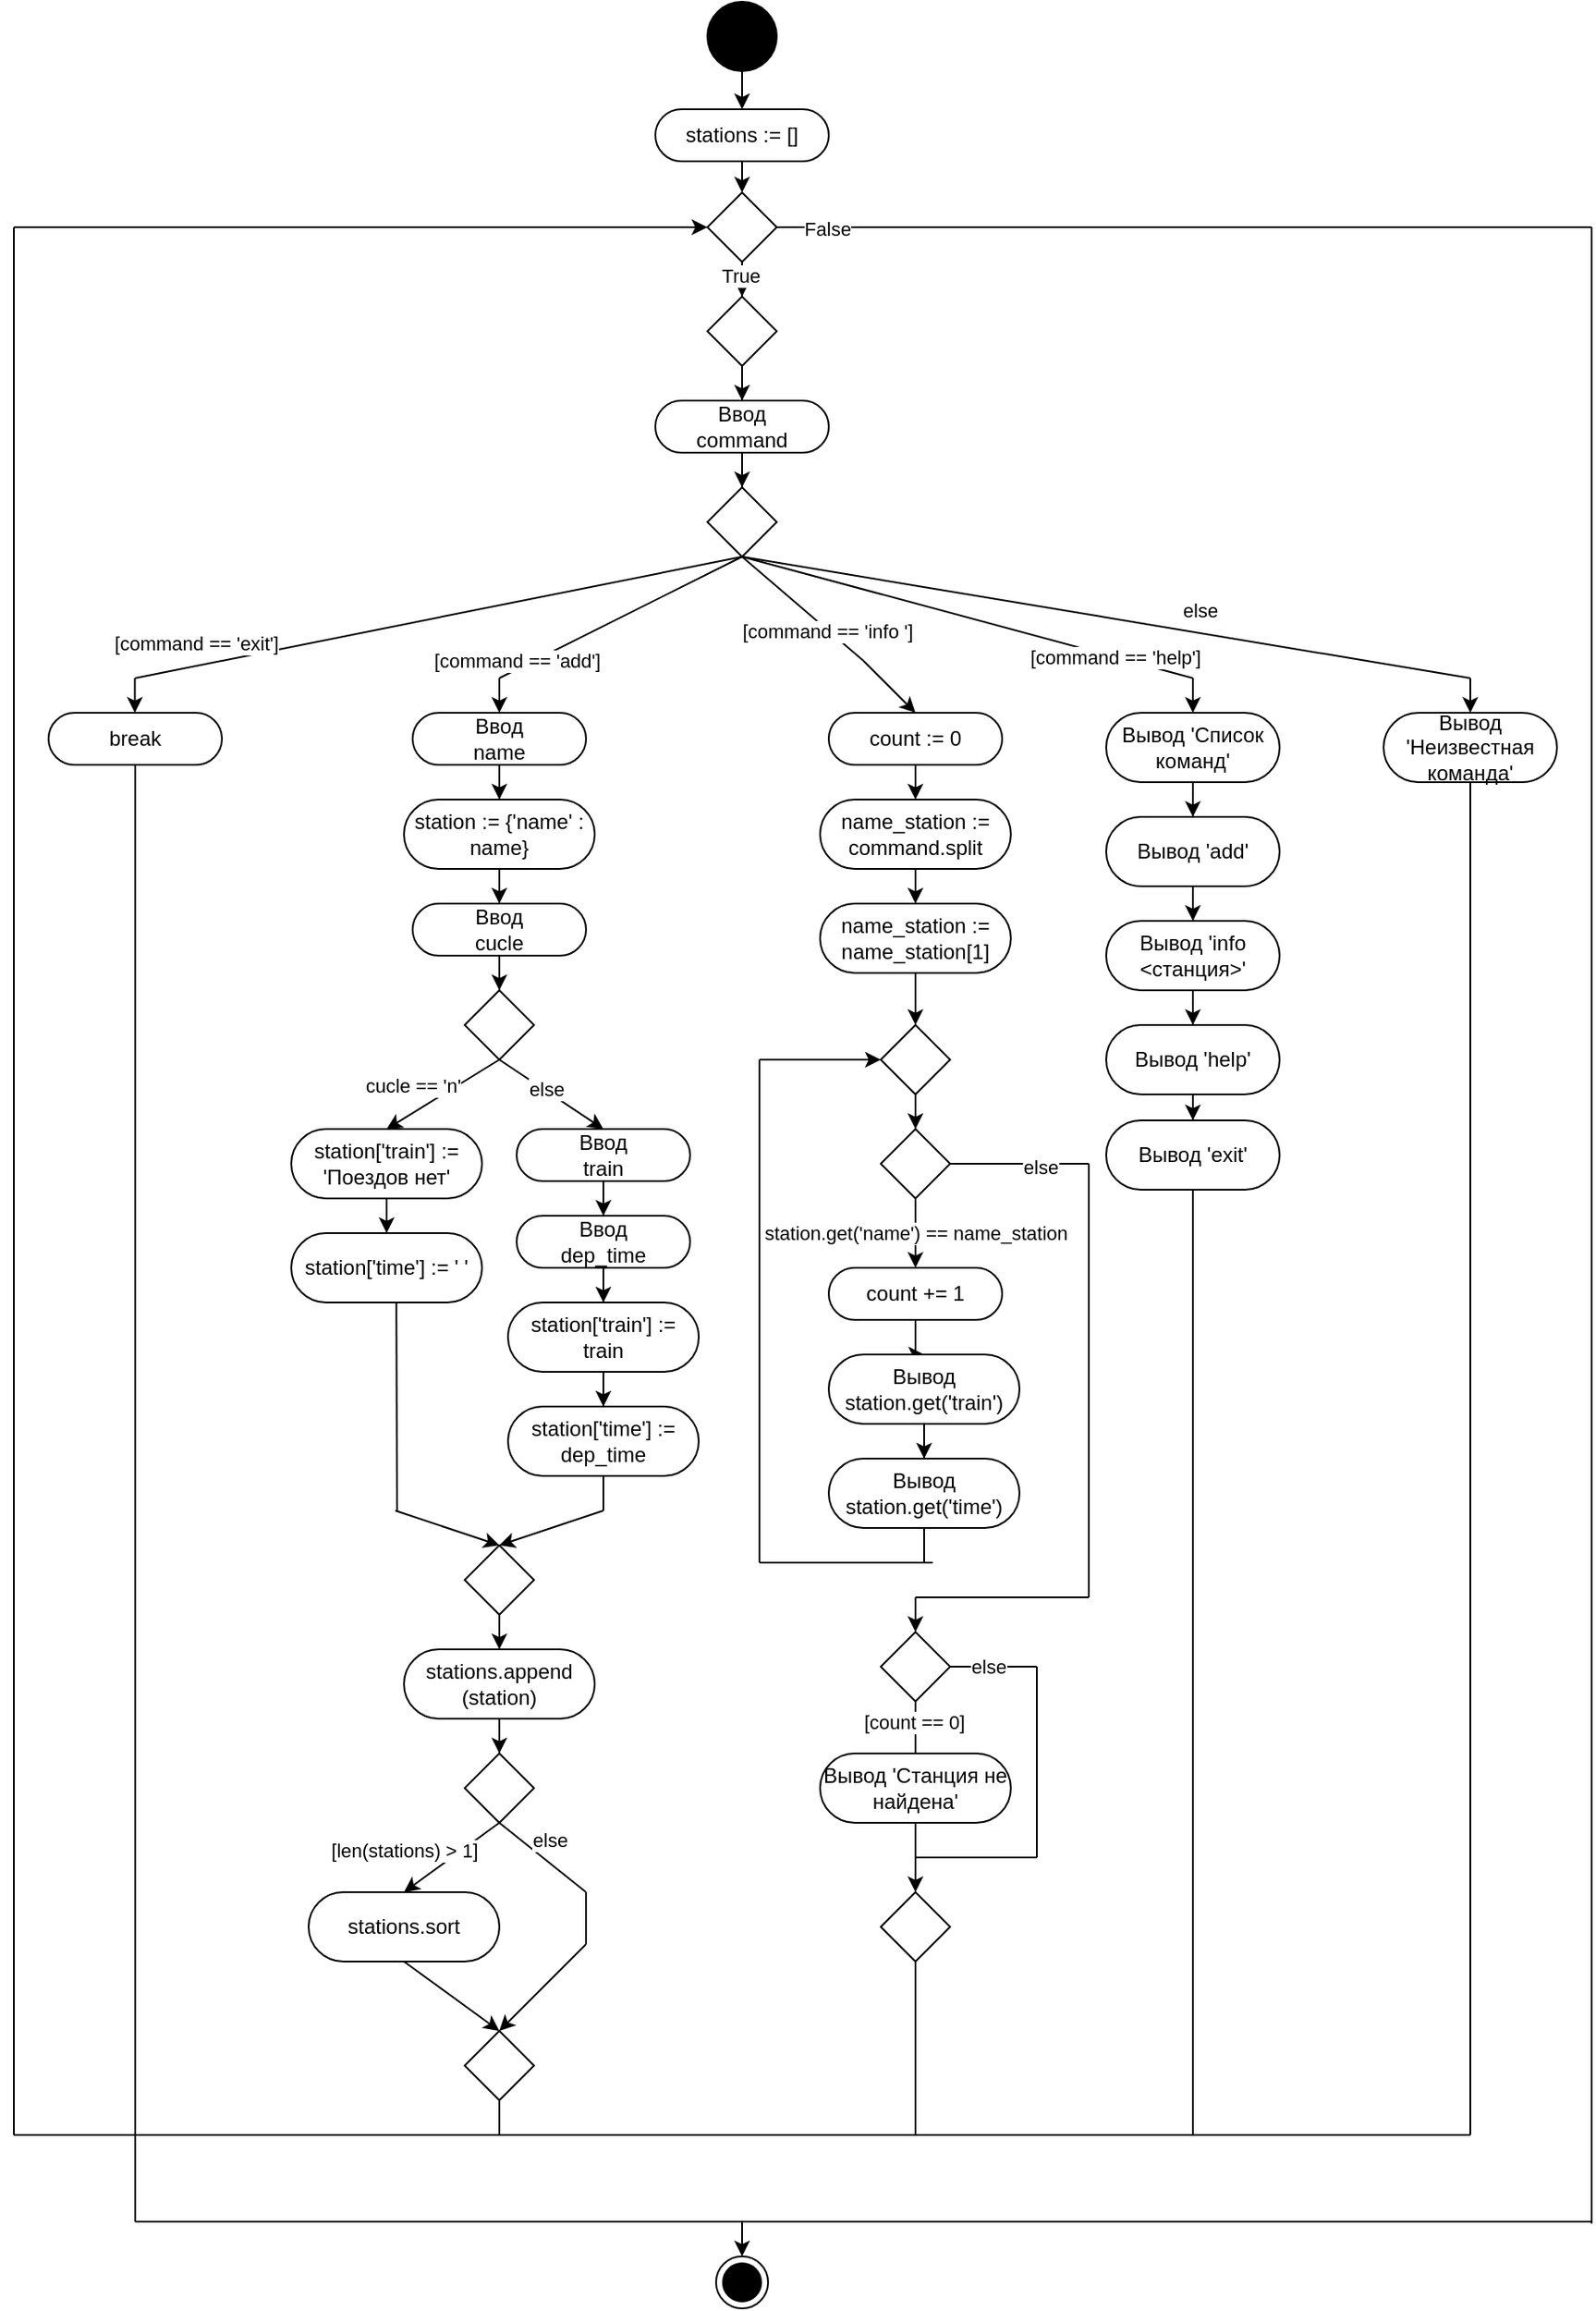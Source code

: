 <mxfile version="22.1.11" type="device">
  <diagram name="Страница 1" id="YW91PB4rHEMt5rg3uFnZ">
    <mxGraphModel dx="4396" dy="2829" grid="1" gridSize="10" guides="1" tooltips="1" connect="1" arrows="1" fold="1" page="1" pageScale="1" pageWidth="827" pageHeight="1169" math="0" shadow="0">
      <root>
        <mxCell id="0" />
        <mxCell id="1" parent="0" />
        <mxCell id="OutAfpcfDgZdODAjWb3x-112" style="edgeStyle=orthogonalEdgeStyle;rounded=0;orthogonalLoop=1;jettySize=auto;html=1;entryX=0.5;entryY=0;entryDx=0;entryDy=0;" parent="1" source="c2hw_XhxiZxsvKRolTbk-1" target="c2hw_XhxiZxsvKRolTbk-3" edge="1">
          <mxGeometry relative="1" as="geometry" />
        </mxCell>
        <mxCell id="c2hw_XhxiZxsvKRolTbk-1" value="" style="ellipse;whiteSpace=wrap;html=1;rounded=0;shadow=0;comic=0;labelBackgroundColor=none;strokeWidth=1;fillColor=#000000;fontFamily=Verdana;fontSize=12;align=center;" parent="1" vertex="1">
          <mxGeometry x="200" y="-870" width="40" height="40" as="geometry" />
        </mxCell>
        <mxCell id="c2hw_XhxiZxsvKRolTbk-3" value="stations := []" style="rounded=1;whiteSpace=wrap;html=1;arcSize=50;" parent="1" vertex="1">
          <mxGeometry x="170" y="-808" width="100" height="30" as="geometry" />
        </mxCell>
        <mxCell id="aLKzjCAUVb8RjZAoHd9Y-4" style="edgeStyle=orthogonalEdgeStyle;rounded=0;orthogonalLoop=1;jettySize=auto;html=1;entryX=0.5;entryY=0;entryDx=0;entryDy=0;" edge="1" parent="1" source="aLKzjCAUVb8RjZAoHd9Y-1" target="aLKzjCAUVb8RjZAoHd9Y-3">
          <mxGeometry relative="1" as="geometry" />
        </mxCell>
        <mxCell id="aLKzjCAUVb8RjZAoHd9Y-131" value="True" style="edgeLabel;html=1;align=center;verticalAlign=middle;resizable=0;points=[];" vertex="1" connectable="0" parent="aLKzjCAUVb8RjZAoHd9Y-4">
          <mxGeometry x="0.587" y="-1" relative="1" as="geometry">
            <mxPoint as="offset" />
          </mxGeometry>
        </mxCell>
        <mxCell id="aLKzjCAUVb8RjZAoHd9Y-1" value="" style="rhombus;whiteSpace=wrap;html=1;" vertex="1" parent="1">
          <mxGeometry x="200" y="-760" width="40" height="40" as="geometry" />
        </mxCell>
        <mxCell id="aLKzjCAUVb8RjZAoHd9Y-2" value="" style="endArrow=classic;html=1;rounded=0;exitX=0.5;exitY=1;exitDx=0;exitDy=0;entryX=0.5;entryY=0;entryDx=0;entryDy=0;" edge="1" parent="1" source="c2hw_XhxiZxsvKRolTbk-3" target="aLKzjCAUVb8RjZAoHd9Y-1">
          <mxGeometry width="50" height="50" relative="1" as="geometry">
            <mxPoint x="360" y="-680" as="sourcePoint" />
            <mxPoint x="410" y="-730" as="targetPoint" />
          </mxGeometry>
        </mxCell>
        <mxCell id="aLKzjCAUVb8RjZAoHd9Y-7" style="edgeStyle=orthogonalEdgeStyle;rounded=0;orthogonalLoop=1;jettySize=auto;html=1;entryX=0.5;entryY=0;entryDx=0;entryDy=0;" edge="1" parent="1" source="aLKzjCAUVb8RjZAoHd9Y-3" target="aLKzjCAUVb8RjZAoHd9Y-6">
          <mxGeometry relative="1" as="geometry" />
        </mxCell>
        <mxCell id="aLKzjCAUVb8RjZAoHd9Y-3" value="" style="rhombus;whiteSpace=wrap;html=1;" vertex="1" parent="1">
          <mxGeometry x="200" y="-700" width="40" height="40" as="geometry" />
        </mxCell>
        <mxCell id="aLKzjCAUVb8RjZAoHd9Y-9" style="edgeStyle=orthogonalEdgeStyle;rounded=0;orthogonalLoop=1;jettySize=auto;html=1;entryX=0.5;entryY=0;entryDx=0;entryDy=0;" edge="1" parent="1" source="aLKzjCAUVb8RjZAoHd9Y-6" target="aLKzjCAUVb8RjZAoHd9Y-8">
          <mxGeometry relative="1" as="geometry" />
        </mxCell>
        <mxCell id="aLKzjCAUVb8RjZAoHd9Y-6" value="Ввод&lt;br&gt;command" style="rounded=1;whiteSpace=wrap;html=1;arcSize=50;" vertex="1" parent="1">
          <mxGeometry x="170" y="-640" width="100" height="30" as="geometry" />
        </mxCell>
        <mxCell id="aLKzjCAUVb8RjZAoHd9Y-8" value="" style="rhombus;whiteSpace=wrap;html=1;" vertex="1" parent="1">
          <mxGeometry x="200" y="-590" width="40" height="40" as="geometry" />
        </mxCell>
        <mxCell id="aLKzjCAUVb8RjZAoHd9Y-10" value="" style="endArrow=none;html=1;rounded=0;entryX=0.5;entryY=1;entryDx=0;entryDy=0;" edge="1" parent="1" target="aLKzjCAUVb8RjZAoHd9Y-8">
          <mxGeometry width="50" height="50" relative="1" as="geometry">
            <mxPoint x="-130" y="-480" as="sourcePoint" />
            <mxPoint x="290" y="-540" as="targetPoint" />
          </mxGeometry>
        </mxCell>
        <mxCell id="aLKzjCAUVb8RjZAoHd9Y-23" value="[command == &#39;exit&#39;]" style="edgeLabel;html=1;align=center;verticalAlign=middle;resizable=0;points=[];" vertex="1" connectable="0" parent="aLKzjCAUVb8RjZAoHd9Y-10">
          <mxGeometry x="-0.458" y="1" relative="1" as="geometry">
            <mxPoint x="-60" as="offset" />
          </mxGeometry>
        </mxCell>
        <mxCell id="aLKzjCAUVb8RjZAoHd9Y-11" value="" style="endArrow=none;html=1;rounded=0;entryX=0.5;entryY=1;entryDx=0;entryDy=0;" edge="1" parent="1" target="aLKzjCAUVb8RjZAoHd9Y-8">
          <mxGeometry width="50" height="50" relative="1" as="geometry">
            <mxPoint x="80" y="-480" as="sourcePoint" />
            <mxPoint x="290" y="-540" as="targetPoint" />
          </mxGeometry>
        </mxCell>
        <mxCell id="aLKzjCAUVb8RjZAoHd9Y-25" value="[command == &#39;add&#39;]" style="edgeLabel;html=1;align=center;verticalAlign=middle;resizable=0;points=[];" vertex="1" connectable="0" parent="aLKzjCAUVb8RjZAoHd9Y-11">
          <mxGeometry x="-0.343" y="-2" relative="1" as="geometry">
            <mxPoint x="-37" y="11" as="offset" />
          </mxGeometry>
        </mxCell>
        <mxCell id="aLKzjCAUVb8RjZAoHd9Y-12" value="" style="endArrow=none;html=1;rounded=0;entryX=0.5;entryY=1;entryDx=0;entryDy=0;" edge="1" parent="1" target="aLKzjCAUVb8RjZAoHd9Y-8">
          <mxGeometry width="50" height="50" relative="1" as="geometry">
            <mxPoint x="290" y="-490" as="sourcePoint" />
            <mxPoint x="290" y="-540" as="targetPoint" />
          </mxGeometry>
        </mxCell>
        <mxCell id="aLKzjCAUVb8RjZAoHd9Y-26" value="[command == &#39;info &#39;]" style="edgeLabel;html=1;align=center;verticalAlign=middle;resizable=0;points=[];" vertex="1" connectable="0" parent="aLKzjCAUVb8RjZAoHd9Y-12">
          <mxGeometry x="-0.41" y="1" relative="1" as="geometry">
            <mxPoint as="offset" />
          </mxGeometry>
        </mxCell>
        <mxCell id="aLKzjCAUVb8RjZAoHd9Y-13" value="" style="endArrow=none;html=1;rounded=0;entryX=0.5;entryY=1;entryDx=0;entryDy=0;" edge="1" parent="1" target="aLKzjCAUVb8RjZAoHd9Y-8">
          <mxGeometry width="50" height="50" relative="1" as="geometry">
            <mxPoint x="480" y="-480" as="sourcePoint" />
            <mxPoint x="290" y="-540" as="targetPoint" />
          </mxGeometry>
        </mxCell>
        <mxCell id="aLKzjCAUVb8RjZAoHd9Y-27" value="[command == &#39;help&#39;]" style="edgeLabel;html=1;align=center;verticalAlign=middle;resizable=0;points=[];" vertex="1" connectable="0" parent="aLKzjCAUVb8RjZAoHd9Y-13">
          <mxGeometry x="-0.65" relative="1" as="geometry">
            <mxPoint as="offset" />
          </mxGeometry>
        </mxCell>
        <mxCell id="aLKzjCAUVb8RjZAoHd9Y-14" value="" style="endArrow=none;html=1;rounded=0;entryX=0.5;entryY=1;entryDx=0;entryDy=0;" edge="1" parent="1" target="aLKzjCAUVb8RjZAoHd9Y-8">
          <mxGeometry width="50" height="50" relative="1" as="geometry">
            <mxPoint x="640" y="-480" as="sourcePoint" />
            <mxPoint x="290" y="-540" as="targetPoint" />
          </mxGeometry>
        </mxCell>
        <mxCell id="aLKzjCAUVb8RjZAoHd9Y-28" value="else" style="edgeLabel;html=1;align=center;verticalAlign=middle;resizable=0;points=[];" vertex="1" connectable="0" parent="aLKzjCAUVb8RjZAoHd9Y-14">
          <mxGeometry x="-0.552" y="-2" relative="1" as="geometry">
            <mxPoint x="-62" y="-22" as="offset" />
          </mxGeometry>
        </mxCell>
        <mxCell id="aLKzjCAUVb8RjZAoHd9Y-15" value="" style="endArrow=classic;html=1;rounded=0;entryX=0.5;entryY=0;entryDx=0;entryDy=0;" edge="1" parent="1" target="aLKzjCAUVb8RjZAoHd9Y-22">
          <mxGeometry width="50" height="50" relative="1" as="geometry">
            <mxPoint x="290" y="-490" as="sourcePoint" />
            <mxPoint x="220" y="-460" as="targetPoint" />
          </mxGeometry>
        </mxCell>
        <mxCell id="aLKzjCAUVb8RjZAoHd9Y-16" value="" style="endArrow=classic;html=1;rounded=0;" edge="1" parent="1">
          <mxGeometry width="50" height="50" relative="1" as="geometry">
            <mxPoint x="480" y="-480" as="sourcePoint" />
            <mxPoint x="480" y="-460" as="targetPoint" />
          </mxGeometry>
        </mxCell>
        <mxCell id="aLKzjCAUVb8RjZAoHd9Y-17" value="" style="endArrow=classic;html=1;rounded=0;" edge="1" parent="1">
          <mxGeometry width="50" height="50" relative="1" as="geometry">
            <mxPoint x="640" y="-480" as="sourcePoint" />
            <mxPoint x="640" y="-460" as="targetPoint" />
          </mxGeometry>
        </mxCell>
        <mxCell id="aLKzjCAUVb8RjZAoHd9Y-18" value="" style="endArrow=classic;html=1;rounded=0;" edge="1" parent="1">
          <mxGeometry width="50" height="50" relative="1" as="geometry">
            <mxPoint x="80" y="-480" as="sourcePoint" />
            <mxPoint x="80" y="-460" as="targetPoint" />
          </mxGeometry>
        </mxCell>
        <mxCell id="aLKzjCAUVb8RjZAoHd9Y-19" value="" style="endArrow=classic;html=1;rounded=0;" edge="1" parent="1">
          <mxGeometry width="50" height="50" relative="1" as="geometry">
            <mxPoint x="-130.23" y="-480" as="sourcePoint" />
            <mxPoint x="-130.23" y="-460" as="targetPoint" />
          </mxGeometry>
        </mxCell>
        <mxCell id="aLKzjCAUVb8RjZAoHd9Y-20" value="break" style="rounded=1;whiteSpace=wrap;html=1;arcSize=50;" vertex="1" parent="1">
          <mxGeometry x="-180" y="-460" width="100" height="30" as="geometry" />
        </mxCell>
        <mxCell id="aLKzjCAUVb8RjZAoHd9Y-33" style="edgeStyle=orthogonalEdgeStyle;rounded=0;orthogonalLoop=1;jettySize=auto;html=1;entryX=0.5;entryY=0;entryDx=0;entryDy=0;" edge="1" parent="1" source="aLKzjCAUVb8RjZAoHd9Y-21" target="aLKzjCAUVb8RjZAoHd9Y-29">
          <mxGeometry relative="1" as="geometry" />
        </mxCell>
        <mxCell id="aLKzjCAUVb8RjZAoHd9Y-21" value="Ввод&lt;br&gt;name" style="rounded=1;whiteSpace=wrap;html=1;arcSize=50;" vertex="1" parent="1">
          <mxGeometry x="30" y="-460" width="100" height="30" as="geometry" />
        </mxCell>
        <mxCell id="aLKzjCAUVb8RjZAoHd9Y-74" style="edgeStyle=orthogonalEdgeStyle;rounded=0;orthogonalLoop=1;jettySize=auto;html=1;entryX=0.5;entryY=0;entryDx=0;entryDy=0;" edge="1" parent="1" target="aLKzjCAUVb8RjZAoHd9Y-71">
          <mxGeometry relative="1" as="geometry">
            <mxPoint x="320" y="-430" as="sourcePoint" />
          </mxGeometry>
        </mxCell>
        <mxCell id="aLKzjCAUVb8RjZAoHd9Y-22" value="count := 0" style="rounded=1;whiteSpace=wrap;html=1;arcSize=50;" vertex="1" parent="1">
          <mxGeometry x="270" y="-460" width="100" height="30" as="geometry" />
        </mxCell>
        <mxCell id="aLKzjCAUVb8RjZAoHd9Y-34" style="edgeStyle=orthogonalEdgeStyle;rounded=0;orthogonalLoop=1;jettySize=auto;html=1;entryX=0.5;entryY=0;entryDx=0;entryDy=0;" edge="1" parent="1" source="aLKzjCAUVb8RjZAoHd9Y-29" target="aLKzjCAUVb8RjZAoHd9Y-30">
          <mxGeometry relative="1" as="geometry" />
        </mxCell>
        <mxCell id="aLKzjCAUVb8RjZAoHd9Y-29" value="station := {&#39;name&#39; : name}" style="rounded=1;whiteSpace=wrap;html=1;arcSize=50;" vertex="1" parent="1">
          <mxGeometry x="25" y="-410" width="110" height="40" as="geometry" />
        </mxCell>
        <mxCell id="aLKzjCAUVb8RjZAoHd9Y-32" style="edgeStyle=orthogonalEdgeStyle;rounded=0;orthogonalLoop=1;jettySize=auto;html=1;entryX=0.5;entryY=0;entryDx=0;entryDy=0;" edge="1" parent="1" source="aLKzjCAUVb8RjZAoHd9Y-30" target="aLKzjCAUVb8RjZAoHd9Y-31">
          <mxGeometry relative="1" as="geometry" />
        </mxCell>
        <mxCell id="aLKzjCAUVb8RjZAoHd9Y-30" value="Ввод&lt;br&gt;cucle" style="rounded=1;whiteSpace=wrap;html=1;arcSize=50;" vertex="1" parent="1">
          <mxGeometry x="30" y="-350" width="100" height="30" as="geometry" />
        </mxCell>
        <mxCell id="aLKzjCAUVb8RjZAoHd9Y-31" value="" style="rhombus;whiteSpace=wrap;html=1;" vertex="1" parent="1">
          <mxGeometry x="60" y="-300" width="40" height="40" as="geometry" />
        </mxCell>
        <mxCell id="aLKzjCAUVb8RjZAoHd9Y-50" style="edgeStyle=orthogonalEdgeStyle;rounded=0;orthogonalLoop=1;jettySize=auto;html=1;entryX=0.5;entryY=0;entryDx=0;entryDy=0;" edge="1" parent="1" source="aLKzjCAUVb8RjZAoHd9Y-35" target="aLKzjCAUVb8RjZAoHd9Y-36">
          <mxGeometry relative="1" as="geometry" />
        </mxCell>
        <mxCell id="aLKzjCAUVb8RjZAoHd9Y-35" value="station[&#39;train&#39;] := &#39;Поездов нет&#39;" style="rounded=1;whiteSpace=wrap;html=1;arcSize=50;" vertex="1" parent="1">
          <mxGeometry x="-40" y="-220" width="110" height="40" as="geometry" />
        </mxCell>
        <mxCell id="aLKzjCAUVb8RjZAoHd9Y-36" value="station[&#39;time&#39;] := &#39; &#39;" style="rounded=1;whiteSpace=wrap;html=1;arcSize=50;" vertex="1" parent="1">
          <mxGeometry x="-40" y="-160" width="110" height="40" as="geometry" />
        </mxCell>
        <mxCell id="aLKzjCAUVb8RjZAoHd9Y-47" style="edgeStyle=orthogonalEdgeStyle;rounded=0;orthogonalLoop=1;jettySize=auto;html=1;entryX=0.5;entryY=0;entryDx=0;entryDy=0;" edge="1" parent="1" source="aLKzjCAUVb8RjZAoHd9Y-37" target="aLKzjCAUVb8RjZAoHd9Y-38">
          <mxGeometry relative="1" as="geometry" />
        </mxCell>
        <mxCell id="aLKzjCAUVb8RjZAoHd9Y-37" value="Ввод&lt;br&gt;train" style="rounded=1;whiteSpace=wrap;html=1;arcSize=50;" vertex="1" parent="1">
          <mxGeometry x="90" y="-220" width="100" height="30" as="geometry" />
        </mxCell>
        <mxCell id="aLKzjCAUVb8RjZAoHd9Y-48" style="edgeStyle=orthogonalEdgeStyle;rounded=0;orthogonalLoop=1;jettySize=auto;html=1;entryX=0.5;entryY=0;entryDx=0;entryDy=0;" edge="1" parent="1" source="aLKzjCAUVb8RjZAoHd9Y-38" target="aLKzjCAUVb8RjZAoHd9Y-39">
          <mxGeometry relative="1" as="geometry" />
        </mxCell>
        <mxCell id="aLKzjCAUVb8RjZAoHd9Y-38" value="Ввод&lt;br&gt;dep_time" style="rounded=1;whiteSpace=wrap;html=1;arcSize=50;" vertex="1" parent="1">
          <mxGeometry x="90" y="-170" width="100" height="30" as="geometry" />
        </mxCell>
        <mxCell id="aLKzjCAUVb8RjZAoHd9Y-49" style="edgeStyle=orthogonalEdgeStyle;rounded=0;orthogonalLoop=1;jettySize=auto;html=1;entryX=0.5;entryY=0;entryDx=0;entryDy=0;" edge="1" parent="1" source="aLKzjCAUVb8RjZAoHd9Y-39" target="aLKzjCAUVb8RjZAoHd9Y-40">
          <mxGeometry relative="1" as="geometry" />
        </mxCell>
        <mxCell id="aLKzjCAUVb8RjZAoHd9Y-39" value="station[&#39;train&#39;] := train" style="rounded=1;whiteSpace=wrap;html=1;arcSize=50;" vertex="1" parent="1">
          <mxGeometry x="85" y="-120" width="110" height="40" as="geometry" />
        </mxCell>
        <mxCell id="aLKzjCAUVb8RjZAoHd9Y-40" value="station[&#39;time&#39;] := dep_time" style="rounded=1;whiteSpace=wrap;html=1;arcSize=50;" vertex="1" parent="1">
          <mxGeometry x="85" y="-60" width="110" height="40" as="geometry" />
        </mxCell>
        <mxCell id="aLKzjCAUVb8RjZAoHd9Y-41" value="" style="endArrow=classic;html=1;rounded=0;exitX=0.5;exitY=1;exitDx=0;exitDy=0;entryX=0.5;entryY=0;entryDx=0;entryDy=0;" edge="1" parent="1" source="aLKzjCAUVb8RjZAoHd9Y-31" target="aLKzjCAUVb8RjZAoHd9Y-35">
          <mxGeometry width="50" height="50" relative="1" as="geometry">
            <mxPoint x="170" y="-160" as="sourcePoint" />
            <mxPoint x="220" y="-210" as="targetPoint" />
          </mxGeometry>
        </mxCell>
        <mxCell id="aLKzjCAUVb8RjZAoHd9Y-43" value="cucle == &#39;n&#39;" style="edgeLabel;html=1;align=center;verticalAlign=middle;resizable=0;points=[];" vertex="1" connectable="0" parent="aLKzjCAUVb8RjZAoHd9Y-41">
          <mxGeometry x="-0.262" relative="1" as="geometry">
            <mxPoint x="-26" as="offset" />
          </mxGeometry>
        </mxCell>
        <mxCell id="aLKzjCAUVb8RjZAoHd9Y-42" value="" style="endArrow=classic;html=1;rounded=0;exitX=0.5;exitY=1;exitDx=0;exitDy=0;entryX=0.5;entryY=0;entryDx=0;entryDy=0;" edge="1" parent="1" source="aLKzjCAUVb8RjZAoHd9Y-31" target="aLKzjCAUVb8RjZAoHd9Y-37">
          <mxGeometry width="50" height="50" relative="1" as="geometry">
            <mxPoint x="170" y="-160" as="sourcePoint" />
            <mxPoint x="220" y="-210" as="targetPoint" />
          </mxGeometry>
        </mxCell>
        <mxCell id="aLKzjCAUVb8RjZAoHd9Y-44" value="else" style="edgeLabel;html=1;align=center;verticalAlign=middle;resizable=0;points=[];" vertex="1" connectable="0" parent="aLKzjCAUVb8RjZAoHd9Y-42">
          <mxGeometry x="-0.123" y="1" relative="1" as="geometry">
            <mxPoint as="offset" />
          </mxGeometry>
        </mxCell>
        <mxCell id="aLKzjCAUVb8RjZAoHd9Y-56" style="edgeStyle=orthogonalEdgeStyle;rounded=0;orthogonalLoop=1;jettySize=auto;html=1;entryX=0.5;entryY=0;entryDx=0;entryDy=0;" edge="1" parent="1" source="aLKzjCAUVb8RjZAoHd9Y-45" target="aLKzjCAUVb8RjZAoHd9Y-55">
          <mxGeometry relative="1" as="geometry" />
        </mxCell>
        <mxCell id="aLKzjCAUVb8RjZAoHd9Y-45" value="" style="rhombus;whiteSpace=wrap;html=1;" vertex="1" parent="1">
          <mxGeometry x="60" y="20" width="40" height="40" as="geometry" />
        </mxCell>
        <mxCell id="aLKzjCAUVb8RjZAoHd9Y-46" value="" style="endArrow=none;html=1;rounded=0;exitX=0.5;exitY=1;exitDx=0;exitDy=0;" edge="1" parent="1" source="aLKzjCAUVb8RjZAoHd9Y-40">
          <mxGeometry width="50" height="50" relative="1" as="geometry">
            <mxPoint x="170" y="-70" as="sourcePoint" />
            <mxPoint x="140" as="targetPoint" />
          </mxGeometry>
        </mxCell>
        <mxCell id="aLKzjCAUVb8RjZAoHd9Y-51" value="" style="endArrow=none;html=1;rounded=0;entryX=0.551;entryY=1.01;entryDx=0;entryDy=0;entryPerimeter=0;" edge="1" parent="1" target="aLKzjCAUVb8RjZAoHd9Y-36">
          <mxGeometry width="50" height="50" relative="1" as="geometry">
            <mxPoint x="21" as="sourcePoint" />
            <mxPoint x="20" y="-110" as="targetPoint" />
          </mxGeometry>
        </mxCell>
        <mxCell id="aLKzjCAUVb8RjZAoHd9Y-52" value="" style="endArrow=classic;html=1;rounded=0;entryX=0.5;entryY=0;entryDx=0;entryDy=0;" edge="1" parent="1" target="aLKzjCAUVb8RjZAoHd9Y-45">
          <mxGeometry width="50" height="50" relative="1" as="geometry">
            <mxPoint x="20" as="sourcePoint" />
            <mxPoint x="170" y="-50" as="targetPoint" />
          </mxGeometry>
        </mxCell>
        <mxCell id="aLKzjCAUVb8RjZAoHd9Y-53" value="" style="endArrow=classic;html=1;rounded=0;" edge="1" parent="1">
          <mxGeometry width="50" height="50" relative="1" as="geometry">
            <mxPoint x="140" as="sourcePoint" />
            <mxPoint x="80" y="20" as="targetPoint" />
          </mxGeometry>
        </mxCell>
        <mxCell id="aLKzjCAUVb8RjZAoHd9Y-58" style="edgeStyle=orthogonalEdgeStyle;rounded=0;orthogonalLoop=1;jettySize=auto;html=1;entryX=0.5;entryY=0;entryDx=0;entryDy=0;" edge="1" parent="1" source="aLKzjCAUVb8RjZAoHd9Y-55" target="aLKzjCAUVb8RjZAoHd9Y-57">
          <mxGeometry relative="1" as="geometry" />
        </mxCell>
        <mxCell id="aLKzjCAUVb8RjZAoHd9Y-55" value="stations.append (station)" style="rounded=1;whiteSpace=wrap;html=1;arcSize=50;" vertex="1" parent="1">
          <mxGeometry x="25" y="80" width="110" height="40" as="geometry" />
        </mxCell>
        <mxCell id="aLKzjCAUVb8RjZAoHd9Y-57" value="" style="rhombus;whiteSpace=wrap;html=1;" vertex="1" parent="1">
          <mxGeometry x="60" y="140" width="40" height="40" as="geometry" />
        </mxCell>
        <mxCell id="aLKzjCAUVb8RjZAoHd9Y-59" value="stations.sort" style="rounded=1;whiteSpace=wrap;html=1;arcSize=50;" vertex="1" parent="1">
          <mxGeometry x="-30" y="220" width="110" height="40" as="geometry" />
        </mxCell>
        <mxCell id="aLKzjCAUVb8RjZAoHd9Y-60" value="" style="endArrow=classic;html=1;rounded=0;exitX=0.5;exitY=1;exitDx=0;exitDy=0;entryX=0.5;entryY=0;entryDx=0;entryDy=0;" edge="1" parent="1" source="aLKzjCAUVb8RjZAoHd9Y-57" target="aLKzjCAUVb8RjZAoHd9Y-59">
          <mxGeometry width="50" height="50" relative="1" as="geometry">
            <mxPoint x="270" y="160" as="sourcePoint" />
            <mxPoint x="320" y="110" as="targetPoint" />
          </mxGeometry>
        </mxCell>
        <mxCell id="aLKzjCAUVb8RjZAoHd9Y-61" value="[len(stations) &amp;gt; 1]" style="edgeLabel;html=1;align=center;verticalAlign=middle;resizable=0;points=[];" vertex="1" connectable="0" parent="aLKzjCAUVb8RjZAoHd9Y-60">
          <mxGeometry x="-0.116" y="-2" relative="1" as="geometry">
            <mxPoint x="-30" as="offset" />
          </mxGeometry>
        </mxCell>
        <mxCell id="aLKzjCAUVb8RjZAoHd9Y-64" value="" style="endArrow=none;html=1;rounded=0;entryX=0.5;entryY=1;entryDx=0;entryDy=0;" edge="1" parent="1" target="aLKzjCAUVb8RjZAoHd9Y-57">
          <mxGeometry width="50" height="50" relative="1" as="geometry">
            <mxPoint x="130" y="220" as="sourcePoint" />
            <mxPoint x="320" y="210" as="targetPoint" />
          </mxGeometry>
        </mxCell>
        <mxCell id="aLKzjCAUVb8RjZAoHd9Y-65" value="else" style="edgeLabel;html=1;align=center;verticalAlign=middle;resizable=0;points=[];" vertex="1" connectable="0" parent="aLKzjCAUVb8RjZAoHd9Y-64">
          <mxGeometry x="-0.15" relative="1" as="geometry">
            <mxPoint y="-13" as="offset" />
          </mxGeometry>
        </mxCell>
        <mxCell id="aLKzjCAUVb8RjZAoHd9Y-66" value="" style="rhombus;whiteSpace=wrap;html=1;" vertex="1" parent="1">
          <mxGeometry x="60" y="300" width="40" height="40" as="geometry" />
        </mxCell>
        <mxCell id="aLKzjCAUVb8RjZAoHd9Y-67" value="" style="endArrow=classic;html=1;rounded=0;exitX=0.5;exitY=1;exitDx=0;exitDy=0;entryX=0.5;entryY=0;entryDx=0;entryDy=0;" edge="1" parent="1" source="aLKzjCAUVb8RjZAoHd9Y-59" target="aLKzjCAUVb8RjZAoHd9Y-66">
          <mxGeometry width="50" height="50" relative="1" as="geometry">
            <mxPoint x="270" y="260" as="sourcePoint" />
            <mxPoint x="320" y="210" as="targetPoint" />
          </mxGeometry>
        </mxCell>
        <mxCell id="aLKzjCAUVb8RjZAoHd9Y-68" value="" style="endArrow=none;html=1;rounded=0;" edge="1" parent="1">
          <mxGeometry width="50" height="50" relative="1" as="geometry">
            <mxPoint x="130" y="250" as="sourcePoint" />
            <mxPoint x="130" y="220" as="targetPoint" />
          </mxGeometry>
        </mxCell>
        <mxCell id="aLKzjCAUVb8RjZAoHd9Y-69" value="" style="endArrow=classic;html=1;rounded=0;entryX=0.5;entryY=0;entryDx=0;entryDy=0;" edge="1" parent="1" target="aLKzjCAUVb8RjZAoHd9Y-66">
          <mxGeometry width="50" height="50" relative="1" as="geometry">
            <mxPoint x="130" y="250" as="sourcePoint" />
            <mxPoint x="320" y="210" as="targetPoint" />
          </mxGeometry>
        </mxCell>
        <mxCell id="aLKzjCAUVb8RjZAoHd9Y-70" value="" style="endArrow=none;html=1;rounded=0;exitX=0.5;exitY=1;exitDx=0;exitDy=0;" edge="1" parent="1" source="aLKzjCAUVb8RjZAoHd9Y-66">
          <mxGeometry width="50" height="50" relative="1" as="geometry">
            <mxPoint x="270" y="260" as="sourcePoint" />
            <mxPoint x="80" y="360" as="targetPoint" />
          </mxGeometry>
        </mxCell>
        <mxCell id="aLKzjCAUVb8RjZAoHd9Y-75" style="edgeStyle=orthogonalEdgeStyle;rounded=0;orthogonalLoop=1;jettySize=auto;html=1;entryX=0.5;entryY=0;entryDx=0;entryDy=0;" edge="1" parent="1" source="aLKzjCAUVb8RjZAoHd9Y-71" target="aLKzjCAUVb8RjZAoHd9Y-72">
          <mxGeometry relative="1" as="geometry" />
        </mxCell>
        <mxCell id="aLKzjCAUVb8RjZAoHd9Y-71" value="name_station := command.split" style="rounded=1;whiteSpace=wrap;html=1;arcSize=50;" vertex="1" parent="1">
          <mxGeometry x="265" y="-410" width="110" height="40" as="geometry" />
        </mxCell>
        <mxCell id="aLKzjCAUVb8RjZAoHd9Y-90" style="edgeStyle=orthogonalEdgeStyle;rounded=0;orthogonalLoop=1;jettySize=auto;html=1;entryX=0.5;entryY=0;entryDx=0;entryDy=0;" edge="1" parent="1" source="aLKzjCAUVb8RjZAoHd9Y-72" target="aLKzjCAUVb8RjZAoHd9Y-73">
          <mxGeometry relative="1" as="geometry" />
        </mxCell>
        <mxCell id="aLKzjCAUVb8RjZAoHd9Y-72" value="name_station := name_station[1]" style="rounded=1;whiteSpace=wrap;html=1;arcSize=50;" vertex="1" parent="1">
          <mxGeometry x="265" y="-350" width="110" height="40" as="geometry" />
        </mxCell>
        <mxCell id="aLKzjCAUVb8RjZAoHd9Y-79" style="edgeStyle=orthogonalEdgeStyle;rounded=0;orthogonalLoop=1;jettySize=auto;html=1;entryX=0.5;entryY=0;entryDx=0;entryDy=0;" edge="1" parent="1" source="aLKzjCAUVb8RjZAoHd9Y-73" target="aLKzjCAUVb8RjZAoHd9Y-78">
          <mxGeometry relative="1" as="geometry" />
        </mxCell>
        <mxCell id="aLKzjCAUVb8RjZAoHd9Y-73" value="" style="rhombus;whiteSpace=wrap;html=1;" vertex="1" parent="1">
          <mxGeometry x="300" y="-280" width="40" height="40" as="geometry" />
        </mxCell>
        <mxCell id="aLKzjCAUVb8RjZAoHd9Y-81" style="edgeStyle=orthogonalEdgeStyle;rounded=0;orthogonalLoop=1;jettySize=auto;html=1;entryX=0.5;entryY=0;entryDx=0;entryDy=0;" edge="1" parent="1" source="aLKzjCAUVb8RjZAoHd9Y-78" target="aLKzjCAUVb8RjZAoHd9Y-80">
          <mxGeometry relative="1" as="geometry" />
        </mxCell>
        <mxCell id="aLKzjCAUVb8RjZAoHd9Y-82" value="station.get(&#39;name&#39;) == name_station" style="edgeLabel;html=1;align=center;verticalAlign=middle;resizable=0;points=[];" vertex="1" connectable="0" parent="aLKzjCAUVb8RjZAoHd9Y-81">
          <mxGeometry x="-0.309" y="-1" relative="1" as="geometry">
            <mxPoint x="1" y="6" as="offset" />
          </mxGeometry>
        </mxCell>
        <mxCell id="aLKzjCAUVb8RjZAoHd9Y-78" value="" style="rhombus;whiteSpace=wrap;html=1;" vertex="1" parent="1">
          <mxGeometry x="300" y="-220" width="40" height="40" as="geometry" />
        </mxCell>
        <mxCell id="aLKzjCAUVb8RjZAoHd9Y-85" style="edgeStyle=orthogonalEdgeStyle;rounded=0;orthogonalLoop=1;jettySize=auto;html=1;entryX=0.5;entryY=0;entryDx=0;entryDy=0;" edge="1" parent="1" source="aLKzjCAUVb8RjZAoHd9Y-80" target="aLKzjCAUVb8RjZAoHd9Y-83">
          <mxGeometry relative="1" as="geometry" />
        </mxCell>
        <mxCell id="aLKzjCAUVb8RjZAoHd9Y-80" value="count += 1" style="rounded=1;whiteSpace=wrap;html=1;arcSize=50;" vertex="1" parent="1">
          <mxGeometry x="270" y="-140" width="100" height="30" as="geometry" />
        </mxCell>
        <mxCell id="aLKzjCAUVb8RjZAoHd9Y-86" style="edgeStyle=orthogonalEdgeStyle;rounded=0;orthogonalLoop=1;jettySize=auto;html=1;entryX=0.5;entryY=0;entryDx=0;entryDy=0;" edge="1" parent="1" source="aLKzjCAUVb8RjZAoHd9Y-83" target="aLKzjCAUVb8RjZAoHd9Y-84">
          <mxGeometry relative="1" as="geometry" />
        </mxCell>
        <mxCell id="aLKzjCAUVb8RjZAoHd9Y-83" value="Вывод station.get(&#39;train&#39;)" style="rounded=1;whiteSpace=wrap;html=1;arcSize=50;" vertex="1" parent="1">
          <mxGeometry x="270" y="-90" width="110" height="40" as="geometry" />
        </mxCell>
        <mxCell id="aLKzjCAUVb8RjZAoHd9Y-84" value="Вывод station.get(&#39;time&#39;)" style="rounded=1;whiteSpace=wrap;html=1;arcSize=50;" vertex="1" parent="1">
          <mxGeometry x="270" y="-30" width="110" height="40" as="geometry" />
        </mxCell>
        <mxCell id="aLKzjCAUVb8RjZAoHd9Y-87" value="" style="endArrow=none;html=1;rounded=0;entryX=1;entryY=0.5;entryDx=0;entryDy=0;" edge="1" parent="1" target="aLKzjCAUVb8RjZAoHd9Y-78">
          <mxGeometry width="50" height="50" relative="1" as="geometry">
            <mxPoint x="420" y="-200" as="sourcePoint" />
            <mxPoint x="420" y="-90" as="targetPoint" />
          </mxGeometry>
        </mxCell>
        <mxCell id="aLKzjCAUVb8RjZAoHd9Y-91" value="else" style="edgeLabel;html=1;align=center;verticalAlign=middle;resizable=0;points=[];" vertex="1" connectable="0" parent="aLKzjCAUVb8RjZAoHd9Y-87">
          <mxGeometry x="-0.304" y="2" relative="1" as="geometry">
            <mxPoint as="offset" />
          </mxGeometry>
        </mxCell>
        <mxCell id="aLKzjCAUVb8RjZAoHd9Y-92" value="" style="endArrow=none;html=1;rounded=0;entryX=0.5;entryY=1;entryDx=0;entryDy=0;" edge="1" parent="1" target="aLKzjCAUVb8RjZAoHd9Y-84">
          <mxGeometry width="50" height="50" relative="1" as="geometry">
            <mxPoint x="325" y="30" as="sourcePoint" />
            <mxPoint x="250" y="-100" as="targetPoint" />
          </mxGeometry>
        </mxCell>
        <mxCell id="aLKzjCAUVb8RjZAoHd9Y-93" value="" style="endArrow=none;html=1;rounded=0;" edge="1" parent="1">
          <mxGeometry width="50" height="50" relative="1" as="geometry">
            <mxPoint x="230" y="30" as="sourcePoint" />
            <mxPoint x="330" y="30" as="targetPoint" />
          </mxGeometry>
        </mxCell>
        <mxCell id="aLKzjCAUVb8RjZAoHd9Y-94" value="" style="endArrow=none;html=1;rounded=0;" edge="1" parent="1">
          <mxGeometry width="50" height="50" relative="1" as="geometry">
            <mxPoint x="230" y="-260" as="sourcePoint" />
            <mxPoint x="230" y="30" as="targetPoint" />
          </mxGeometry>
        </mxCell>
        <mxCell id="aLKzjCAUVb8RjZAoHd9Y-95" value="" style="endArrow=classic;html=1;rounded=0;entryX=0;entryY=0.5;entryDx=0;entryDy=0;" edge="1" parent="1" target="aLKzjCAUVb8RjZAoHd9Y-73">
          <mxGeometry width="50" height="50" relative="1" as="geometry">
            <mxPoint x="230" y="-260" as="sourcePoint" />
            <mxPoint x="250" y="-230" as="targetPoint" />
          </mxGeometry>
        </mxCell>
        <mxCell id="aLKzjCAUVb8RjZAoHd9Y-96" value="" style="endArrow=none;html=1;rounded=0;" edge="1" parent="1">
          <mxGeometry width="50" height="50" relative="1" as="geometry">
            <mxPoint x="420" y="50" as="sourcePoint" />
            <mxPoint x="420" y="-200" as="targetPoint" />
          </mxGeometry>
        </mxCell>
        <mxCell id="aLKzjCAUVb8RjZAoHd9Y-97" value="" style="endArrow=none;html=1;rounded=0;" edge="1" parent="1">
          <mxGeometry width="50" height="50" relative="1" as="geometry">
            <mxPoint x="320" y="50" as="sourcePoint" />
            <mxPoint x="420" y="50" as="targetPoint" />
          </mxGeometry>
        </mxCell>
        <mxCell id="aLKzjCAUVb8RjZAoHd9Y-98" value="" style="endArrow=classic;html=1;rounded=0;" edge="1" parent="1">
          <mxGeometry width="50" height="50" relative="1" as="geometry">
            <mxPoint x="320" y="50" as="sourcePoint" />
            <mxPoint x="320" y="70" as="targetPoint" />
          </mxGeometry>
        </mxCell>
        <mxCell id="aLKzjCAUVb8RjZAoHd9Y-99" value="" style="rhombus;whiteSpace=wrap;html=1;" vertex="1" parent="1">
          <mxGeometry x="300" y="70" width="40" height="40" as="geometry" />
        </mxCell>
        <mxCell id="aLKzjCAUVb8RjZAoHd9Y-100" value="" style="endArrow=none;html=1;rounded=0;exitX=0.5;exitY=1;exitDx=0;exitDy=0;" edge="1" parent="1" source="aLKzjCAUVb8RjZAoHd9Y-99">
          <mxGeometry width="50" height="50" relative="1" as="geometry">
            <mxPoint x="400" y="140" as="sourcePoint" />
            <mxPoint x="320" y="140" as="targetPoint" />
          </mxGeometry>
        </mxCell>
        <mxCell id="aLKzjCAUVb8RjZAoHd9Y-103" value="[count == 0]" style="edgeLabel;html=1;align=center;verticalAlign=middle;resizable=0;points=[];" vertex="1" connectable="0" parent="aLKzjCAUVb8RjZAoHd9Y-100">
          <mxGeometry x="-0.222" y="-1" relative="1" as="geometry">
            <mxPoint as="offset" />
          </mxGeometry>
        </mxCell>
        <mxCell id="aLKzjCAUVb8RjZAoHd9Y-101" value="" style="endArrow=none;html=1;rounded=0;exitX=1;exitY=0.5;exitDx=0;exitDy=0;" edge="1" parent="1" source="aLKzjCAUVb8RjZAoHd9Y-99">
          <mxGeometry width="50" height="50" relative="1" as="geometry">
            <mxPoint x="400" y="140" as="sourcePoint" />
            <mxPoint x="390" y="90" as="targetPoint" />
          </mxGeometry>
        </mxCell>
        <mxCell id="aLKzjCAUVb8RjZAoHd9Y-102" value="else" style="edgeLabel;html=1;align=center;verticalAlign=middle;resizable=0;points=[];" vertex="1" connectable="0" parent="aLKzjCAUVb8RjZAoHd9Y-101">
          <mxGeometry x="-0.111" y="-2" relative="1" as="geometry">
            <mxPoint y="-2" as="offset" />
          </mxGeometry>
        </mxCell>
        <mxCell id="aLKzjCAUVb8RjZAoHd9Y-104" value="Вывод &#39;Станция не найдена&#39;" style="rounded=1;whiteSpace=wrap;html=1;arcSize=50;" vertex="1" parent="1">
          <mxGeometry x="265" y="140" width="110" height="40" as="geometry" />
        </mxCell>
        <mxCell id="aLKzjCAUVb8RjZAoHd9Y-105" value="" style="rhombus;whiteSpace=wrap;html=1;" vertex="1" parent="1">
          <mxGeometry x="300" y="220" width="40" height="40" as="geometry" />
        </mxCell>
        <mxCell id="aLKzjCAUVb8RjZAoHd9Y-106" value="" style="endArrow=none;html=1;rounded=0;" edge="1" parent="1">
          <mxGeometry width="50" height="50" relative="1" as="geometry">
            <mxPoint x="390" y="200" as="sourcePoint" />
            <mxPoint x="390" y="90" as="targetPoint" />
          </mxGeometry>
        </mxCell>
        <mxCell id="aLKzjCAUVb8RjZAoHd9Y-107" value="" style="endArrow=none;html=1;rounded=0;entryX=0.5;entryY=1;entryDx=0;entryDy=0;" edge="1" parent="1" target="aLKzjCAUVb8RjZAoHd9Y-104">
          <mxGeometry width="50" height="50" relative="1" as="geometry">
            <mxPoint x="320" y="200" as="sourcePoint" />
            <mxPoint x="450" y="160" as="targetPoint" />
          </mxGeometry>
        </mxCell>
        <mxCell id="aLKzjCAUVb8RjZAoHd9Y-108" value="" style="endArrow=none;html=1;rounded=0;" edge="1" parent="1">
          <mxGeometry width="50" height="50" relative="1" as="geometry">
            <mxPoint x="320" y="200" as="sourcePoint" />
            <mxPoint x="390" y="200" as="targetPoint" />
          </mxGeometry>
        </mxCell>
        <mxCell id="aLKzjCAUVb8RjZAoHd9Y-109" value="" style="endArrow=classic;html=1;rounded=0;" edge="1" parent="1" target="aLKzjCAUVb8RjZAoHd9Y-105">
          <mxGeometry width="50" height="50" relative="1" as="geometry">
            <mxPoint x="320" y="200" as="sourcePoint" />
            <mxPoint x="450" y="160" as="targetPoint" />
          </mxGeometry>
        </mxCell>
        <mxCell id="aLKzjCAUVb8RjZAoHd9Y-110" value="" style="endArrow=none;html=1;rounded=0;entryX=0.5;entryY=1;entryDx=0;entryDy=0;" edge="1" parent="1" target="aLKzjCAUVb8RjZAoHd9Y-105">
          <mxGeometry width="50" height="50" relative="1" as="geometry">
            <mxPoint x="320" y="360" as="sourcePoint" />
            <mxPoint x="450" y="280" as="targetPoint" />
          </mxGeometry>
        </mxCell>
        <mxCell id="aLKzjCAUVb8RjZAoHd9Y-117" style="edgeStyle=orthogonalEdgeStyle;rounded=0;orthogonalLoop=1;jettySize=auto;html=1;entryX=0.5;entryY=0;entryDx=0;entryDy=0;" edge="1" parent="1" source="aLKzjCAUVb8RjZAoHd9Y-111" target="aLKzjCAUVb8RjZAoHd9Y-112">
          <mxGeometry relative="1" as="geometry" />
        </mxCell>
        <mxCell id="aLKzjCAUVb8RjZAoHd9Y-111" value="Вывод &#39;Список команд&#39;" style="rounded=1;whiteSpace=wrap;html=1;arcSize=50;" vertex="1" parent="1">
          <mxGeometry x="430" y="-460" width="100" height="40" as="geometry" />
        </mxCell>
        <mxCell id="aLKzjCAUVb8RjZAoHd9Y-118" style="edgeStyle=orthogonalEdgeStyle;rounded=0;orthogonalLoop=1;jettySize=auto;html=1;entryX=0.5;entryY=0;entryDx=0;entryDy=0;" edge="1" parent="1" source="aLKzjCAUVb8RjZAoHd9Y-112" target="aLKzjCAUVb8RjZAoHd9Y-113">
          <mxGeometry relative="1" as="geometry" />
        </mxCell>
        <mxCell id="aLKzjCAUVb8RjZAoHd9Y-112" value="Вывод &#39;add&#39;" style="rounded=1;whiteSpace=wrap;html=1;arcSize=50;" vertex="1" parent="1">
          <mxGeometry x="430" y="-400" width="100" height="40" as="geometry" />
        </mxCell>
        <mxCell id="aLKzjCAUVb8RjZAoHd9Y-119" style="edgeStyle=orthogonalEdgeStyle;rounded=0;orthogonalLoop=1;jettySize=auto;html=1;entryX=0.5;entryY=0;entryDx=0;entryDy=0;" edge="1" parent="1" source="aLKzjCAUVb8RjZAoHd9Y-113" target="aLKzjCAUVb8RjZAoHd9Y-114">
          <mxGeometry relative="1" as="geometry" />
        </mxCell>
        <mxCell id="aLKzjCAUVb8RjZAoHd9Y-113" value="Вывод &#39;info &amp;lt;станция&amp;gt;&#39;" style="rounded=1;whiteSpace=wrap;html=1;arcSize=50;" vertex="1" parent="1">
          <mxGeometry x="430" y="-340" width="100" height="40" as="geometry" />
        </mxCell>
        <mxCell id="aLKzjCAUVb8RjZAoHd9Y-120" style="edgeStyle=orthogonalEdgeStyle;rounded=0;orthogonalLoop=1;jettySize=auto;html=1;entryX=0.5;entryY=0;entryDx=0;entryDy=0;" edge="1" parent="1" source="aLKzjCAUVb8RjZAoHd9Y-114" target="aLKzjCAUVb8RjZAoHd9Y-115">
          <mxGeometry relative="1" as="geometry" />
        </mxCell>
        <mxCell id="aLKzjCAUVb8RjZAoHd9Y-114" value="Вывод &#39;help&#39;" style="rounded=1;whiteSpace=wrap;html=1;arcSize=50;" vertex="1" parent="1">
          <mxGeometry x="430" y="-280" width="100" height="40" as="geometry" />
        </mxCell>
        <mxCell id="aLKzjCAUVb8RjZAoHd9Y-115" value="Вывод &#39;exit&#39;" style="rounded=1;whiteSpace=wrap;html=1;arcSize=50;" vertex="1" parent="1">
          <mxGeometry x="430" y="-225" width="100" height="40" as="geometry" />
        </mxCell>
        <mxCell id="aLKzjCAUVb8RjZAoHd9Y-121" value="" style="endArrow=none;html=1;rounded=0;entryX=0.5;entryY=1;entryDx=0;entryDy=0;" edge="1" parent="1" target="aLKzjCAUVb8RjZAoHd9Y-115">
          <mxGeometry width="50" height="50" relative="1" as="geometry">
            <mxPoint x="480" y="360" as="sourcePoint" />
            <mxPoint x="500" y="80" as="targetPoint" />
          </mxGeometry>
        </mxCell>
        <mxCell id="aLKzjCAUVb8RjZAoHd9Y-122" value="Вывод &#39;Неизвестная команда&#39;" style="rounded=1;whiteSpace=wrap;html=1;arcSize=50;" vertex="1" parent="1">
          <mxGeometry x="590" y="-460" width="100" height="40" as="geometry" />
        </mxCell>
        <mxCell id="aLKzjCAUVb8RjZAoHd9Y-123" value="" style="endArrow=none;html=1;rounded=0;entryX=0.5;entryY=1;entryDx=0;entryDy=0;" edge="1" parent="1" target="aLKzjCAUVb8RjZAoHd9Y-122">
          <mxGeometry width="50" height="50" relative="1" as="geometry">
            <mxPoint x="640" y="360" as="sourcePoint" />
            <mxPoint x="500" y="-240" as="targetPoint" />
          </mxGeometry>
        </mxCell>
        <mxCell id="aLKzjCAUVb8RjZAoHd9Y-124" value="" style="ellipse;html=1;shape=endState;fillColor=#000000;strokeColor=#000000;" vertex="1" parent="1">
          <mxGeometry x="205" y="430" width="30" height="30" as="geometry" />
        </mxCell>
        <mxCell id="aLKzjCAUVb8RjZAoHd9Y-125" value="" style="endArrow=none;html=1;rounded=0;" edge="1" parent="1">
          <mxGeometry width="50" height="50" relative="1" as="geometry">
            <mxPoint x="-200" y="360" as="sourcePoint" />
            <mxPoint x="640" y="360" as="targetPoint" />
          </mxGeometry>
        </mxCell>
        <mxCell id="aLKzjCAUVb8RjZAoHd9Y-126" value="" style="endArrow=classic;html=1;rounded=0;entryX=0;entryY=0.5;entryDx=0;entryDy=0;" edge="1" parent="1" target="aLKzjCAUVb8RjZAoHd9Y-1">
          <mxGeometry width="50" height="50" relative="1" as="geometry">
            <mxPoint x="-200" y="-740" as="sourcePoint" />
            <mxPoint x="120" y="-670" as="targetPoint" />
          </mxGeometry>
        </mxCell>
        <mxCell id="aLKzjCAUVb8RjZAoHd9Y-127" value="" style="endArrow=none;html=1;rounded=0;" edge="1" parent="1">
          <mxGeometry width="50" height="50" relative="1" as="geometry">
            <mxPoint x="-200" y="360" as="sourcePoint" />
            <mxPoint x="-200" y="-740" as="targetPoint" />
          </mxGeometry>
        </mxCell>
        <mxCell id="aLKzjCAUVb8RjZAoHd9Y-128" value="" style="endArrow=none;html=1;rounded=0;entryX=0.5;entryY=1;entryDx=0;entryDy=0;" edge="1" parent="1" target="aLKzjCAUVb8RjZAoHd9Y-20">
          <mxGeometry width="50" height="50" relative="1" as="geometry">
            <mxPoint x="-130" y="410" as="sourcePoint" />
            <mxPoint x="-180" y="-260" as="targetPoint" />
          </mxGeometry>
        </mxCell>
        <mxCell id="aLKzjCAUVb8RjZAoHd9Y-129" value="" style="endArrow=none;html=1;rounded=0;" edge="1" parent="1">
          <mxGeometry width="50" height="50" relative="1" as="geometry">
            <mxPoint x="-130" y="410" as="sourcePoint" />
            <mxPoint x="710" y="410" as="targetPoint" />
          </mxGeometry>
        </mxCell>
        <mxCell id="aLKzjCAUVb8RjZAoHd9Y-130" value="" style="endArrow=none;html=1;rounded=0;entryX=1;entryY=0.5;entryDx=0;entryDy=0;" edge="1" parent="1" target="aLKzjCAUVb8RjZAoHd9Y-1">
          <mxGeometry width="50" height="50" relative="1" as="geometry">
            <mxPoint x="710" y="-740" as="sourcePoint" />
            <mxPoint x="530" y="-600" as="targetPoint" />
          </mxGeometry>
        </mxCell>
        <mxCell id="aLKzjCAUVb8RjZAoHd9Y-133" value="False" style="edgeLabel;html=1;align=center;verticalAlign=middle;resizable=0;points=[];" vertex="1" connectable="0" parent="aLKzjCAUVb8RjZAoHd9Y-130">
          <mxGeometry x="0.877" y="1" relative="1" as="geometry">
            <mxPoint as="offset" />
          </mxGeometry>
        </mxCell>
        <mxCell id="aLKzjCAUVb8RjZAoHd9Y-132" value="" style="endArrow=none;html=1;rounded=0;" edge="1" parent="1">
          <mxGeometry width="50" height="50" relative="1" as="geometry">
            <mxPoint x="710" y="411.067" as="sourcePoint" />
            <mxPoint x="710" y="-740" as="targetPoint" />
          </mxGeometry>
        </mxCell>
        <mxCell id="aLKzjCAUVb8RjZAoHd9Y-134" value="" style="endArrow=classic;html=1;rounded=0;entryX=0.5;entryY=0;entryDx=0;entryDy=0;" edge="1" parent="1" target="aLKzjCAUVb8RjZAoHd9Y-124">
          <mxGeometry width="50" height="50" relative="1" as="geometry">
            <mxPoint x="220" y="410" as="sourcePoint" />
            <mxPoint x="280" y="380" as="targetPoint" />
          </mxGeometry>
        </mxCell>
      </root>
    </mxGraphModel>
  </diagram>
</mxfile>

